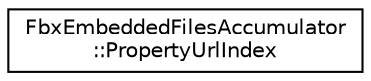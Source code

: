 digraph "クラス階層図"
{
  edge [fontname="Helvetica",fontsize="10",labelfontname="Helvetica",labelfontsize="10"];
  node [fontname="Helvetica",fontsize="10",shape=record];
  rankdir="LR";
  Node0 [label="FbxEmbeddedFilesAccumulator\l::PropertyUrlIndex",height=0.2,width=0.4,color="black", fillcolor="white", style="filled",URL="$struct_fbx_embedded_files_accumulator_1_1_property_url_index.html"];
}
